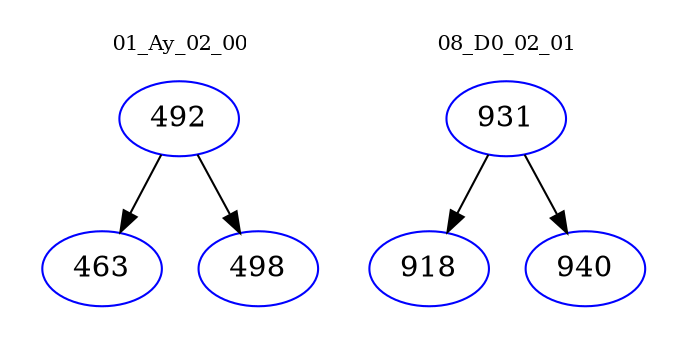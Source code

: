digraph{
subgraph cluster_0 {
color = white
label = "01_Ay_02_00";
fontsize=10;
T0_492 [label="492", color="blue"]
T0_492 -> T0_463 [color="black"]
T0_463 [label="463", color="blue"]
T0_492 -> T0_498 [color="black"]
T0_498 [label="498", color="blue"]
}
subgraph cluster_1 {
color = white
label = "08_D0_02_01";
fontsize=10;
T1_931 [label="931", color="blue"]
T1_931 -> T1_918 [color="black"]
T1_918 [label="918", color="blue"]
T1_931 -> T1_940 [color="black"]
T1_940 [label="940", color="blue"]
}
}
